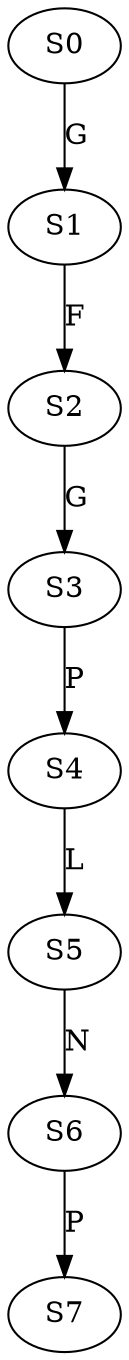 strict digraph  {
	S0 -> S1 [ label = G ];
	S1 -> S2 [ label = F ];
	S2 -> S3 [ label = G ];
	S3 -> S4 [ label = P ];
	S4 -> S5 [ label = L ];
	S5 -> S6 [ label = N ];
	S6 -> S7 [ label = P ];
}
